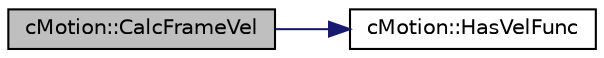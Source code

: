 digraph "cMotion::CalcFrameVel"
{
 // LATEX_PDF_SIZE
  edge [fontname="Helvetica",fontsize="10",labelfontname="Helvetica",labelfontsize="10"];
  node [fontname="Helvetica",fontsize="10",shape=record];
  rankdir="LR";
  Node1 [label="cMotion::CalcFrameVel",height=0.2,width=0.4,color="black", fillcolor="grey75", style="filled", fontcolor="black",tooltip=" "];
  Node1 -> Node2 [color="midnightblue",fontsize="10",style="solid",fontname="Helvetica"];
  Node2 [label="cMotion::HasVelFunc",height=0.2,width=0.4,color="black", fillcolor="white", style="filled",URL="$classc_motion.html#a95aeea8fdde0ce2f7458ce181fffe8f6",tooltip=" "];
}
